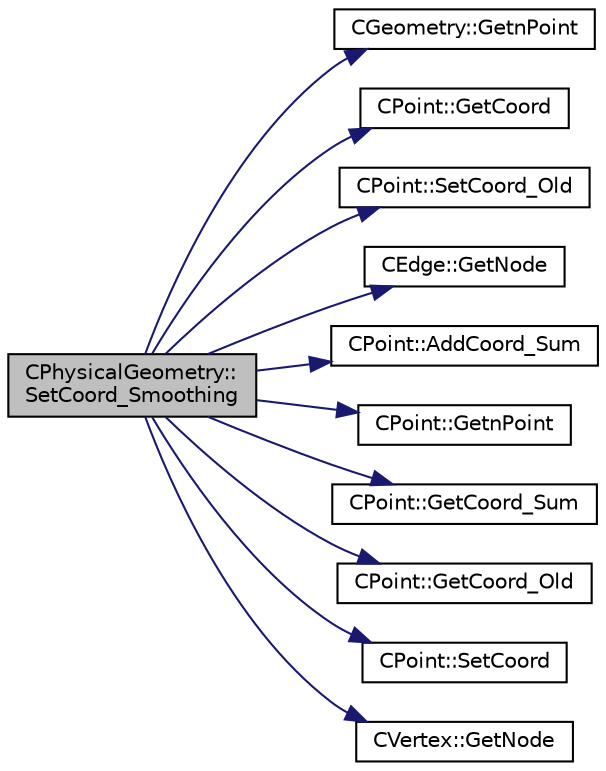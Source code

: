 digraph "CPhysicalGeometry::SetCoord_Smoothing"
{
  edge [fontname="Helvetica",fontsize="10",labelfontname="Helvetica",labelfontsize="10"];
  node [fontname="Helvetica",fontsize="10",shape=record];
  rankdir="LR";
  Node1177 [label="CPhysicalGeometry::\lSetCoord_Smoothing",height=0.2,width=0.4,color="black", fillcolor="grey75", style="filled", fontcolor="black"];
  Node1177 -> Node1178 [color="midnightblue",fontsize="10",style="solid",fontname="Helvetica"];
  Node1178 [label="CGeometry::GetnPoint",height=0.2,width=0.4,color="black", fillcolor="white", style="filled",URL="$class_c_geometry.html#aa68b666b38f4d2c7021736ae86940f44",tooltip="Get number of points. "];
  Node1177 -> Node1179 [color="midnightblue",fontsize="10",style="solid",fontname="Helvetica"];
  Node1179 [label="CPoint::GetCoord",height=0.2,width=0.4,color="black", fillcolor="white", style="filled",URL="$class_c_point.html#a95fe081d22e96e190cb3edcbf0d6525f",tooltip="Get the coordinates dor the control volume. "];
  Node1177 -> Node1180 [color="midnightblue",fontsize="10",style="solid",fontname="Helvetica"];
  Node1180 [label="CPoint::SetCoord_Old",height=0.2,width=0.4,color="black", fillcolor="white", style="filled",URL="$class_c_point.html#adf2ad5a32dadb7d620d98434dfc3b930",tooltip="Set the value of the vector Coord_Old for implicit smoothing. "];
  Node1177 -> Node1181 [color="midnightblue",fontsize="10",style="solid",fontname="Helvetica"];
  Node1181 [label="CEdge::GetNode",height=0.2,width=0.4,color="black", fillcolor="white", style="filled",URL="$class_c_edge.html#aee33b61d646e3fe59a4e23284ab1bf33",tooltip="Get the nodes of the edge. "];
  Node1177 -> Node1182 [color="midnightblue",fontsize="10",style="solid",fontname="Helvetica"];
  Node1182 [label="CPoint::AddCoord_Sum",height=0.2,width=0.4,color="black", fillcolor="white", style="filled",URL="$class_c_point.html#ada7e05f1f9b373785da92b7545e75677",tooltip="Add the value of the coordinates to the Coord_Sum vector for implicit smoothing. "];
  Node1177 -> Node1183 [color="midnightblue",fontsize="10",style="solid",fontname="Helvetica"];
  Node1183 [label="CPoint::GetnPoint",height=0.2,width=0.4,color="black", fillcolor="white", style="filled",URL="$class_c_point.html#adbb78f3c01711ed0349897f845e3f2d8",tooltip="Get the number of points that compose the control volume. "];
  Node1177 -> Node1184 [color="midnightblue",fontsize="10",style="solid",fontname="Helvetica"];
  Node1184 [label="CPoint::GetCoord_Sum",height=0.2,width=0.4,color="black", fillcolor="white", style="filled",URL="$class_c_point.html#a0b8f9e969ce9c1deb7b5a64fd458ddec",tooltip="Get the value of the summed coordinates for implicit smoothing. "];
  Node1177 -> Node1185 [color="midnightblue",fontsize="10",style="solid",fontname="Helvetica"];
  Node1185 [label="CPoint::GetCoord_Old",height=0.2,width=0.4,color="black", fillcolor="white", style="filled",URL="$class_c_point.html#a85ffeb03728dfc550157f98927ae44e4",tooltip="Get the value of the old coordinates for implicit smoothing. "];
  Node1177 -> Node1186 [color="midnightblue",fontsize="10",style="solid",fontname="Helvetica"];
  Node1186 [label="CPoint::SetCoord",height=0.2,width=0.4,color="black", fillcolor="white", style="filled",URL="$class_c_point.html#a65e00c853fad29849662f3a66d56f7e0",tooltip="Set the coordinates for the control volume. "];
  Node1177 -> Node1187 [color="midnightblue",fontsize="10",style="solid",fontname="Helvetica"];
  Node1187 [label="CVertex::GetNode",height=0.2,width=0.4,color="black", fillcolor="white", style="filled",URL="$class_c_vertex.html#a95c513bf927464157ed96b6c79779a1f",tooltip="Get the node of the vertex. "];
}
